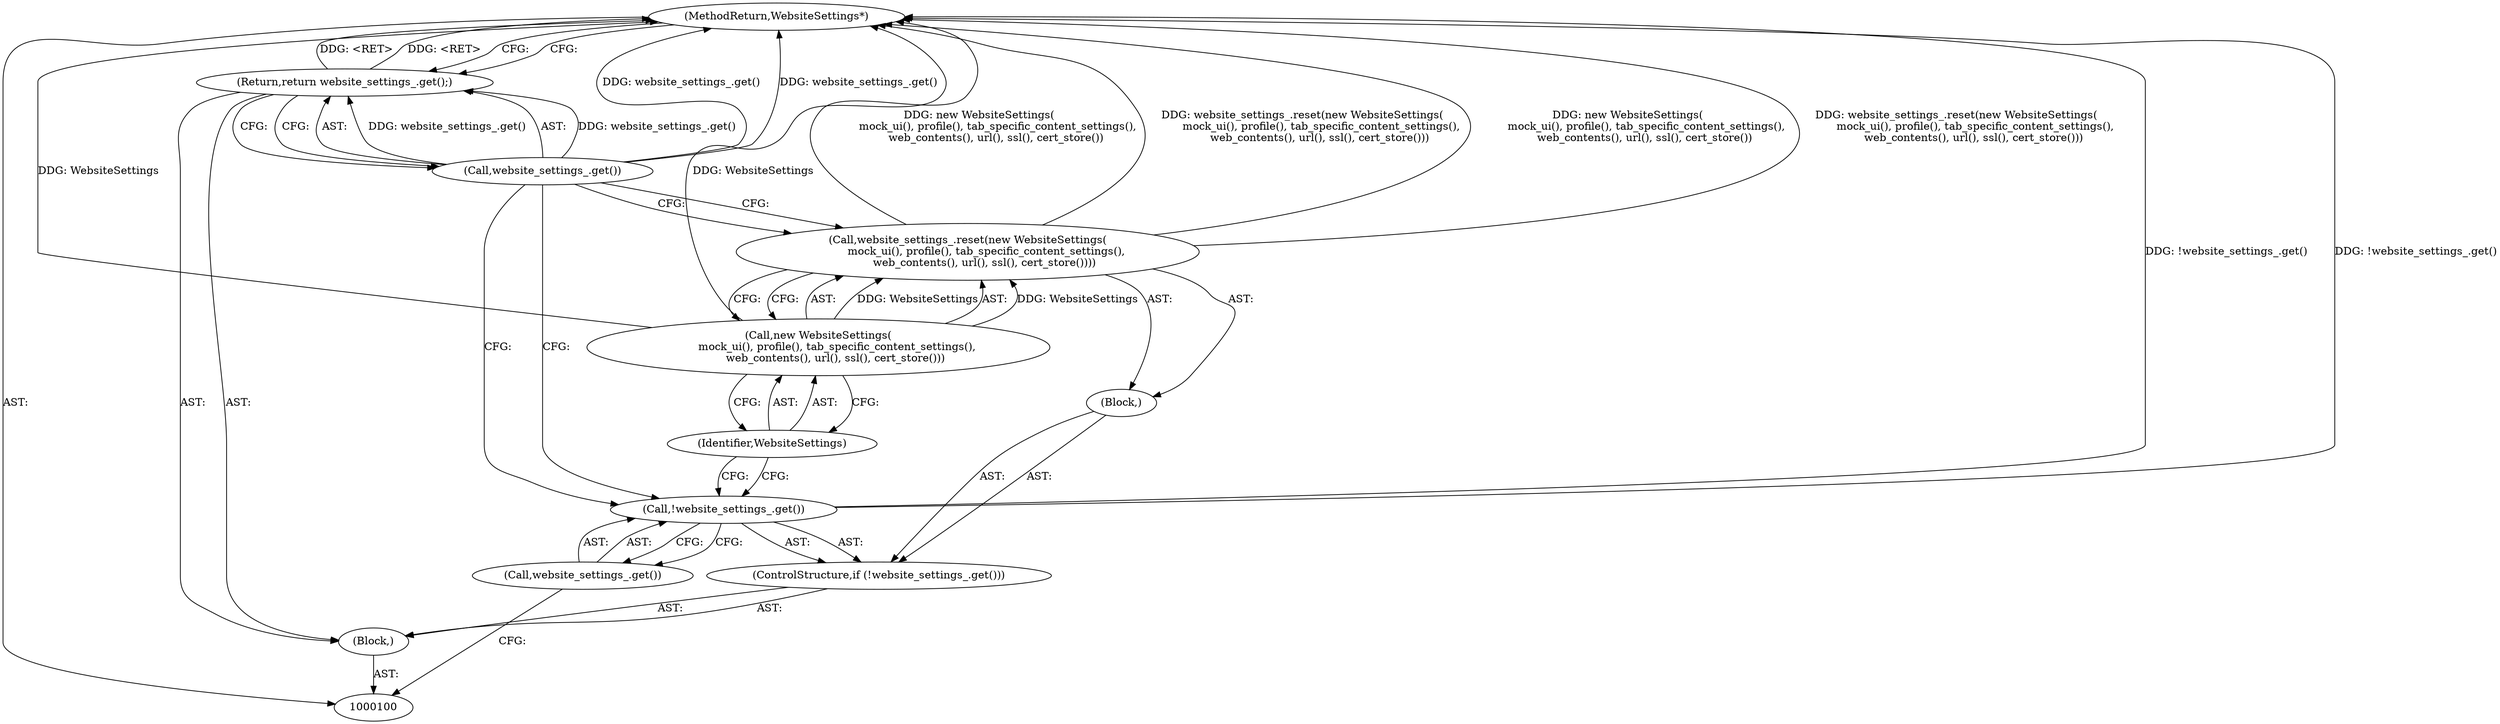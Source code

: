 digraph "0_Chrome_f2cba0d13b3a6d76dedede66731e5ca253d3b2af_4" {
"1000111" [label="(MethodReturn,WebsiteSettings*)"];
"1000101" [label="(Block,)"];
"1000104" [label="(Call,website_settings_.get())"];
"1000105" [label="(Block,)"];
"1000102" [label="(ControlStructure,if (!website_settings_.get()))"];
"1000103" [label="(Call,!website_settings_.get())"];
"1000107" [label="(Call,new WebsiteSettings(\n           mock_ui(), profile(), tab_specific_content_settings(),\n          web_contents(), url(), ssl(), cert_store()))"];
"1000108" [label="(Identifier,WebsiteSettings)"];
"1000106" [label="(Call,website_settings_.reset(new WebsiteSettings(\n           mock_ui(), profile(), tab_specific_content_settings(),\n          web_contents(), url(), ssl(), cert_store())))"];
"1000110" [label="(Call,website_settings_.get())"];
"1000109" [label="(Return,return website_settings_.get();)"];
"1000111" -> "1000100"  [label="AST: "];
"1000111" -> "1000109"  [label="CFG: "];
"1000107" -> "1000111"  [label="DDG: WebsiteSettings"];
"1000106" -> "1000111"  [label="DDG: new WebsiteSettings(\n           mock_ui(), profile(), tab_specific_content_settings(),\n          web_contents(), url(), ssl(), cert_store())"];
"1000106" -> "1000111"  [label="DDG: website_settings_.reset(new WebsiteSettings(\n           mock_ui(), profile(), tab_specific_content_settings(),\n          web_contents(), url(), ssl(), cert_store()))"];
"1000103" -> "1000111"  [label="DDG: !website_settings_.get()"];
"1000110" -> "1000111"  [label="DDG: website_settings_.get()"];
"1000109" -> "1000111"  [label="DDG: <RET>"];
"1000101" -> "1000100"  [label="AST: "];
"1000102" -> "1000101"  [label="AST: "];
"1000109" -> "1000101"  [label="AST: "];
"1000104" -> "1000103"  [label="AST: "];
"1000104" -> "1000100"  [label="CFG: "];
"1000103" -> "1000104"  [label="CFG: "];
"1000105" -> "1000102"  [label="AST: "];
"1000106" -> "1000105"  [label="AST: "];
"1000102" -> "1000101"  [label="AST: "];
"1000103" -> "1000102"  [label="AST: "];
"1000105" -> "1000102"  [label="AST: "];
"1000103" -> "1000102"  [label="AST: "];
"1000103" -> "1000104"  [label="CFG: "];
"1000104" -> "1000103"  [label="AST: "];
"1000108" -> "1000103"  [label="CFG: "];
"1000110" -> "1000103"  [label="CFG: "];
"1000103" -> "1000111"  [label="DDG: !website_settings_.get()"];
"1000107" -> "1000106"  [label="AST: "];
"1000107" -> "1000108"  [label="CFG: "];
"1000108" -> "1000107"  [label="AST: "];
"1000106" -> "1000107"  [label="CFG: "];
"1000107" -> "1000111"  [label="DDG: WebsiteSettings"];
"1000107" -> "1000106"  [label="DDG: WebsiteSettings"];
"1000108" -> "1000107"  [label="AST: "];
"1000108" -> "1000103"  [label="CFG: "];
"1000107" -> "1000108"  [label="CFG: "];
"1000106" -> "1000105"  [label="AST: "];
"1000106" -> "1000107"  [label="CFG: "];
"1000107" -> "1000106"  [label="AST: "];
"1000110" -> "1000106"  [label="CFG: "];
"1000106" -> "1000111"  [label="DDG: new WebsiteSettings(\n           mock_ui(), profile(), tab_specific_content_settings(),\n          web_contents(), url(), ssl(), cert_store())"];
"1000106" -> "1000111"  [label="DDG: website_settings_.reset(new WebsiteSettings(\n           mock_ui(), profile(), tab_specific_content_settings(),\n          web_contents(), url(), ssl(), cert_store()))"];
"1000107" -> "1000106"  [label="DDG: WebsiteSettings"];
"1000110" -> "1000109"  [label="AST: "];
"1000110" -> "1000106"  [label="CFG: "];
"1000110" -> "1000103"  [label="CFG: "];
"1000109" -> "1000110"  [label="CFG: "];
"1000110" -> "1000111"  [label="DDG: website_settings_.get()"];
"1000110" -> "1000109"  [label="DDG: website_settings_.get()"];
"1000109" -> "1000101"  [label="AST: "];
"1000109" -> "1000110"  [label="CFG: "];
"1000110" -> "1000109"  [label="AST: "];
"1000111" -> "1000109"  [label="CFG: "];
"1000109" -> "1000111"  [label="DDG: <RET>"];
"1000110" -> "1000109"  [label="DDG: website_settings_.get()"];
}

